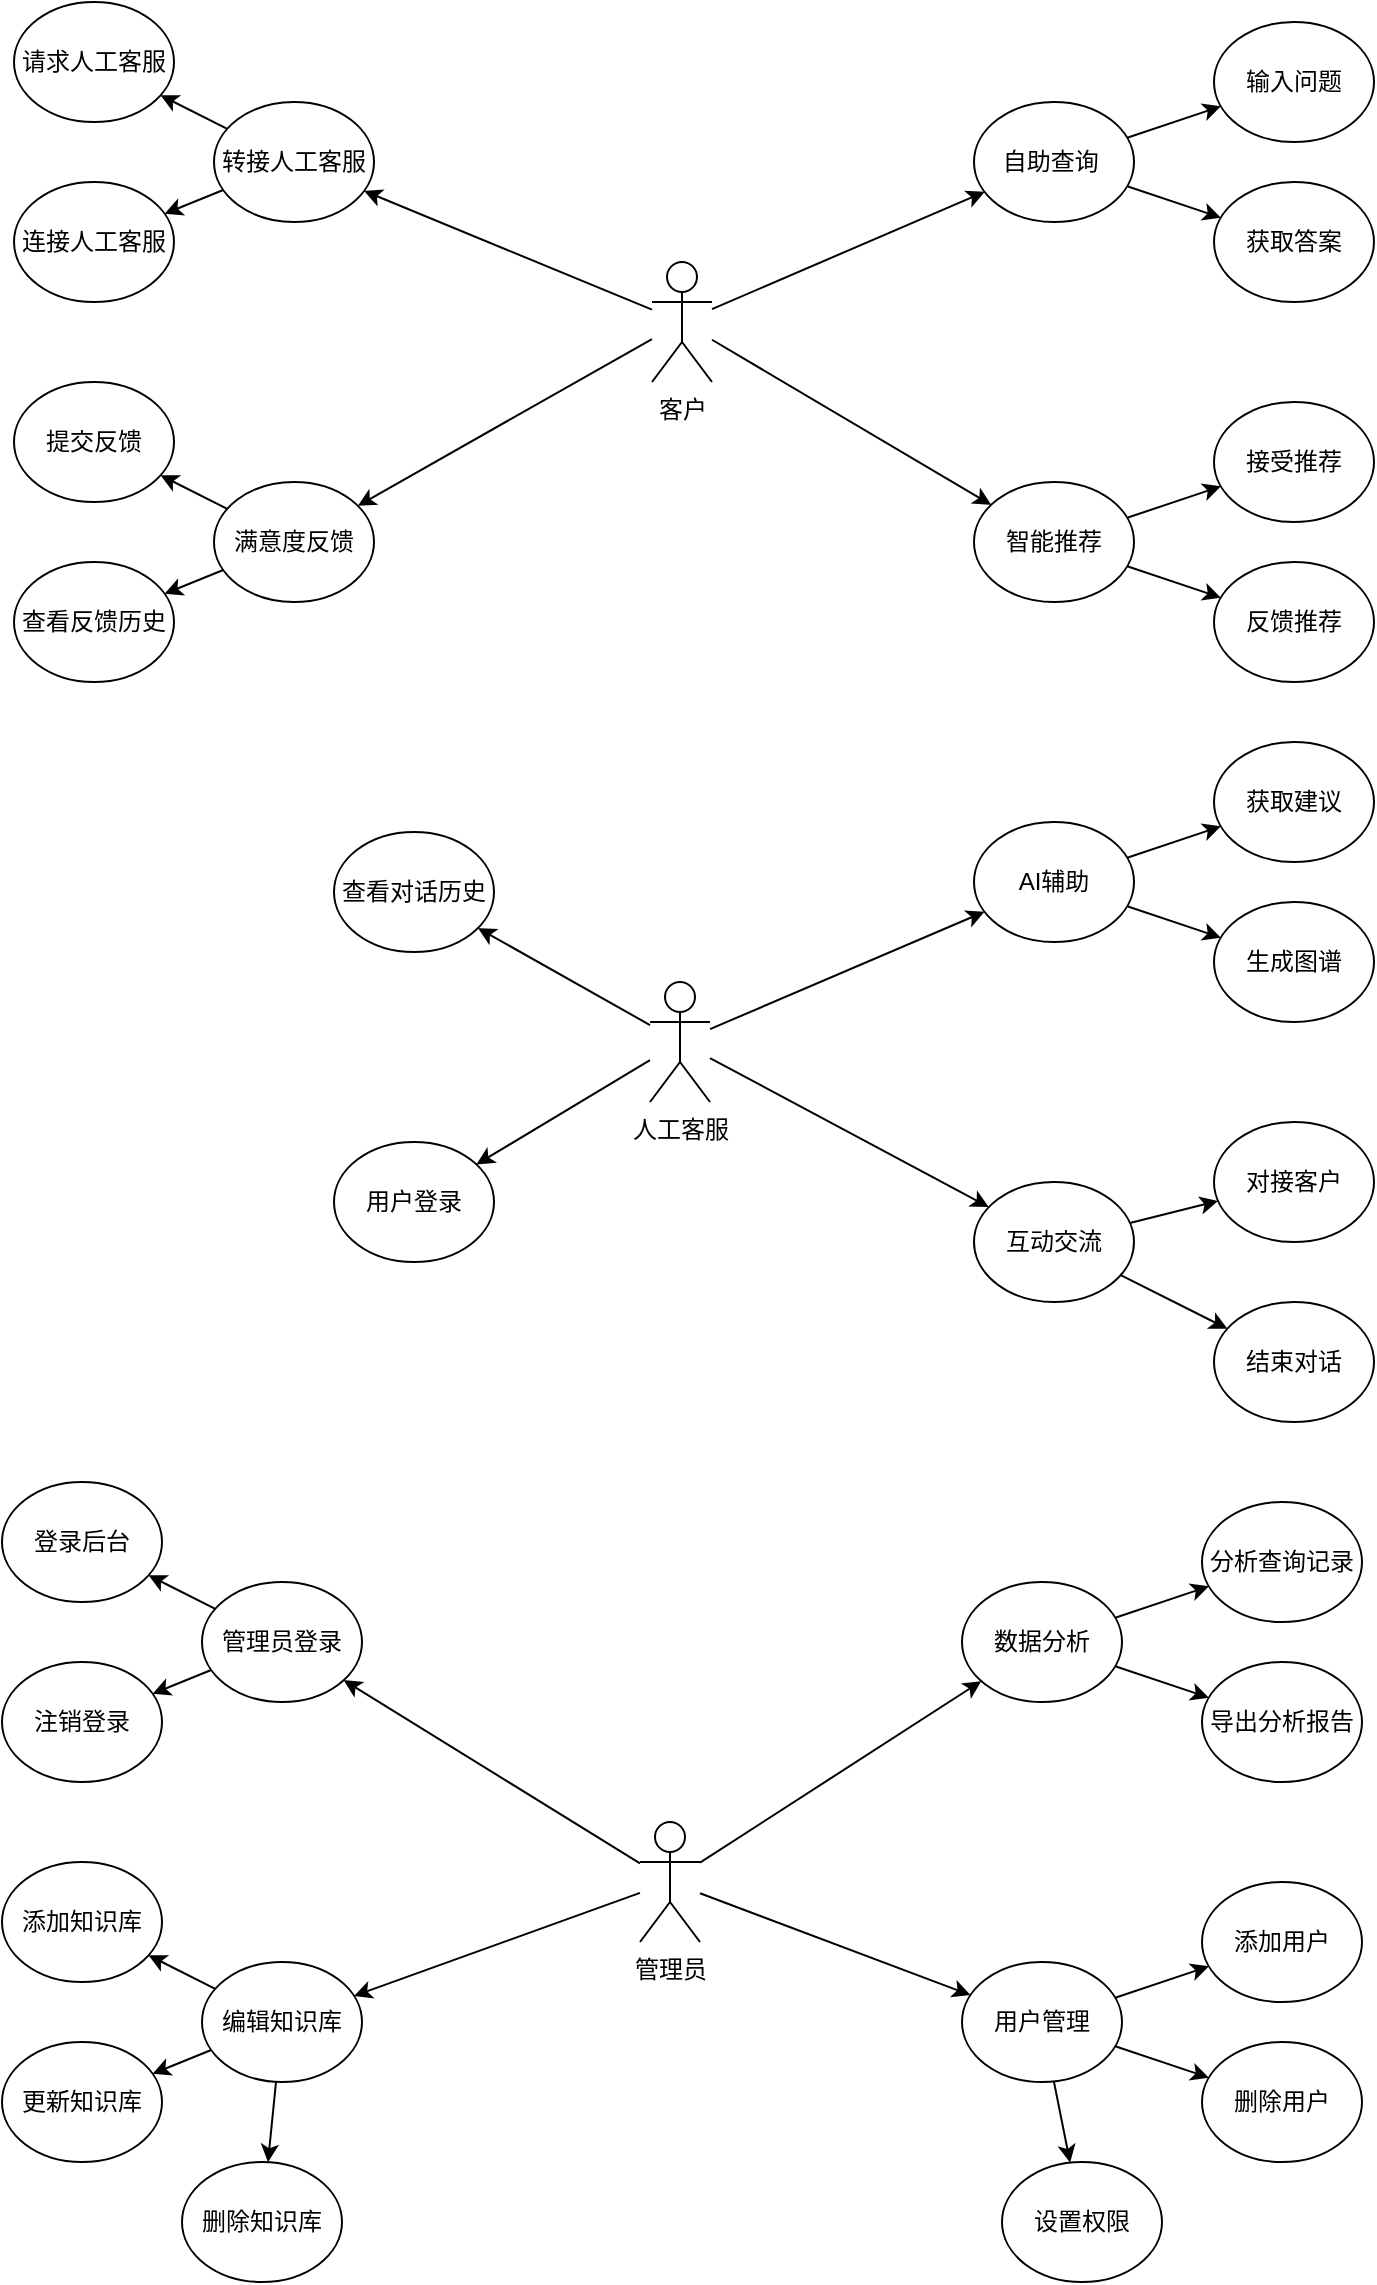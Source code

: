 <mxfile scale="2" border="0">
    <diagram id="rIg0Oh2x5VlyCMk2Tkae" name="第 1 页">
        <mxGraphModel dx="1676" dy="941" grid="1" gridSize="10" guides="1" tooltips="1" connect="1" arrows="1" fold="1" page="1" pageScale="1" pageWidth="827" pageHeight="1169" math="0" shadow="0">
            <root>
                <mxCell id="0"/>
                <mxCell id="1" parent="0"/>
                <mxCell id="7" style="edgeStyle=none;html=1;" edge="1" parent="1" source="3" target="4">
                    <mxGeometry relative="1" as="geometry"/>
                </mxCell>
                <mxCell id="11" style="edgeStyle=none;html=1;" edge="1" parent="1" source="3" target="10">
                    <mxGeometry relative="1" as="geometry"/>
                </mxCell>
                <mxCell id="26" style="edgeStyle=none;html=1;" edge="1" parent="1" source="3" target="16">
                    <mxGeometry relative="1" as="geometry"/>
                </mxCell>
                <mxCell id="27" style="edgeStyle=none;html=1;" edge="1" parent="1" source="3" target="19">
                    <mxGeometry relative="1" as="geometry"/>
                </mxCell>
                <mxCell id="3" value="客户" style="shape=umlActor;verticalLabelPosition=bottom;verticalAlign=top;html=1;" vertex="1" parent="1">
                    <mxGeometry x="393" y="140" width="30" height="60" as="geometry"/>
                </mxCell>
                <mxCell id="8" style="edgeStyle=none;html=1;" edge="1" parent="1" source="4" target="5">
                    <mxGeometry relative="1" as="geometry"/>
                </mxCell>
                <mxCell id="9" style="edgeStyle=none;html=1;" edge="1" parent="1" source="4" target="6">
                    <mxGeometry relative="1" as="geometry"/>
                </mxCell>
                <mxCell id="4" value="自助查询&amp;nbsp;" style="ellipse;whiteSpace=wrap;html=1;" vertex="1" parent="1">
                    <mxGeometry x="554" y="60" width="80" height="60" as="geometry"/>
                </mxCell>
                <mxCell id="5" value="输入问题" style="ellipse;whiteSpace=wrap;html=1;" vertex="1" parent="1">
                    <mxGeometry x="674" y="20" width="80" height="60" as="geometry"/>
                </mxCell>
                <mxCell id="6" value="获取答案" style="ellipse;whiteSpace=wrap;html=1;" vertex="1" parent="1">
                    <mxGeometry x="674" y="100" width="80" height="60" as="geometry"/>
                </mxCell>
                <mxCell id="14" style="edgeStyle=none;html=1;" edge="1" parent="1" source="10" target="12">
                    <mxGeometry relative="1" as="geometry"/>
                </mxCell>
                <mxCell id="15" style="edgeStyle=none;html=1;" edge="1" parent="1" source="10" target="13">
                    <mxGeometry relative="1" as="geometry"/>
                </mxCell>
                <mxCell id="10" value="智能推荐" style="ellipse;whiteSpace=wrap;html=1;" vertex="1" parent="1">
                    <mxGeometry x="554" y="250" width="80" height="60" as="geometry"/>
                </mxCell>
                <mxCell id="12" value="接受推荐" style="ellipse;whiteSpace=wrap;html=1;" vertex="1" parent="1">
                    <mxGeometry x="674" y="210" width="80" height="60" as="geometry"/>
                </mxCell>
                <mxCell id="13" value="反馈推荐" style="ellipse;whiteSpace=wrap;html=1;" vertex="1" parent="1">
                    <mxGeometry x="674" y="290" width="80" height="60" as="geometry"/>
                </mxCell>
                <mxCell id="22" style="edgeStyle=none;html=1;" edge="1" parent="1" source="16" target="18">
                    <mxGeometry relative="1" as="geometry"/>
                </mxCell>
                <mxCell id="23" style="edgeStyle=none;html=1;" edge="1" parent="1" source="16" target="17">
                    <mxGeometry relative="1" as="geometry"/>
                </mxCell>
                <mxCell id="16" value="转接人工客服&lt;br/&gt;" style="ellipse;whiteSpace=wrap;html=1;" vertex="1" parent="1">
                    <mxGeometry x="174" y="60" width="80" height="60" as="geometry"/>
                </mxCell>
                <mxCell id="17" value="连接人工客服" style="ellipse;whiteSpace=wrap;html=1;" vertex="1" parent="1">
                    <mxGeometry x="74" y="100" width="80" height="60" as="geometry"/>
                </mxCell>
                <mxCell id="18" value="请求人工客服" style="ellipse;whiteSpace=wrap;html=1;" vertex="1" parent="1">
                    <mxGeometry x="74" y="10" width="80" height="60" as="geometry"/>
                </mxCell>
                <mxCell id="24" style="edgeStyle=none;html=1;" edge="1" parent="1" source="19" target="21">
                    <mxGeometry relative="1" as="geometry"/>
                </mxCell>
                <mxCell id="25" style="edgeStyle=none;html=1;" edge="1" parent="1" source="19" target="20">
                    <mxGeometry relative="1" as="geometry"/>
                </mxCell>
                <mxCell id="19" value="满意度反馈&lt;br/&gt;" style="ellipse;whiteSpace=wrap;html=1;" vertex="1" parent="1">
                    <mxGeometry x="174" y="250" width="80" height="60" as="geometry"/>
                </mxCell>
                <mxCell id="20" value="查看反馈历史" style="ellipse;whiteSpace=wrap;html=1;" vertex="1" parent="1">
                    <mxGeometry x="74" y="290" width="80" height="60" as="geometry"/>
                </mxCell>
                <mxCell id="21" value="提交反馈" style="ellipse;whiteSpace=wrap;html=1;" vertex="1" parent="1">
                    <mxGeometry x="74" y="200" width="80" height="60" as="geometry"/>
                </mxCell>
                <mxCell id="49" style="edgeStyle=none;html=1;" edge="1" parent="1" source="28" target="41">
                    <mxGeometry relative="1" as="geometry"/>
                </mxCell>
                <mxCell id="50" style="edgeStyle=none;html=1;" edge="1" parent="1" source="28" target="36">
                    <mxGeometry relative="1" as="geometry"/>
                </mxCell>
                <mxCell id="51" style="edgeStyle=none;html=1;" edge="1" parent="1" source="28" target="46">
                    <mxGeometry relative="1" as="geometry"/>
                </mxCell>
                <mxCell id="52" style="edgeStyle=none;html=1;" edge="1" parent="1" source="28" target="31">
                    <mxGeometry relative="1" as="geometry"/>
                </mxCell>
                <mxCell id="28" value="人工客服" style="shape=umlActor;verticalLabelPosition=bottom;verticalAlign=top;html=1;" vertex="1" parent="1">
                    <mxGeometry x="392" y="500" width="30" height="60" as="geometry"/>
                </mxCell>
                <mxCell id="31" value="用户登录&lt;br/&gt;" style="ellipse;whiteSpace=wrap;html=1;" vertex="1" parent="1">
                    <mxGeometry x="234" y="580" width="80" height="60" as="geometry"/>
                </mxCell>
                <mxCell id="34" style="edgeStyle=none;html=1;" edge="1" parent="1" source="36" target="38">
                    <mxGeometry relative="1" as="geometry"/>
                </mxCell>
                <mxCell id="35" style="edgeStyle=none;html=1;" edge="1" parent="1" source="36" target="37">
                    <mxGeometry relative="1" as="geometry"/>
                </mxCell>
                <mxCell id="36" value="互动交流&lt;br/&gt;" style="ellipse;whiteSpace=wrap;html=1;" vertex="1" parent="1">
                    <mxGeometry x="554" y="600" width="80" height="60" as="geometry"/>
                </mxCell>
                <mxCell id="37" value="结束对话" style="ellipse;whiteSpace=wrap;html=1;" vertex="1" parent="1">
                    <mxGeometry x="674" y="660" width="80" height="60" as="geometry"/>
                </mxCell>
                <mxCell id="38" value="对接客户" style="ellipse;whiteSpace=wrap;html=1;" vertex="1" parent="1">
                    <mxGeometry x="674" y="570" width="80" height="60" as="geometry"/>
                </mxCell>
                <mxCell id="39" style="edgeStyle=none;html=1;" edge="1" parent="1" source="41" target="42">
                    <mxGeometry relative="1" as="geometry"/>
                </mxCell>
                <mxCell id="40" style="edgeStyle=none;html=1;" edge="1" parent="1" source="41" target="43">
                    <mxGeometry relative="1" as="geometry"/>
                </mxCell>
                <mxCell id="41" value="AI辅助" style="ellipse;whiteSpace=wrap;html=1;" vertex="1" parent="1">
                    <mxGeometry x="554" y="420" width="80" height="60" as="geometry"/>
                </mxCell>
                <mxCell id="42" value="获取建议" style="ellipse;whiteSpace=wrap;html=1;" vertex="1" parent="1">
                    <mxGeometry x="674" y="380" width="80" height="60" as="geometry"/>
                </mxCell>
                <mxCell id="43" value="生成图谱" style="ellipse;whiteSpace=wrap;html=1;" vertex="1" parent="1">
                    <mxGeometry x="674" y="460" width="80" height="60" as="geometry"/>
                </mxCell>
                <mxCell id="46" value="查看对话历史&lt;br/&gt;" style="ellipse;whiteSpace=wrap;html=1;" vertex="1" parent="1">
                    <mxGeometry x="234" y="425" width="80" height="60" as="geometry"/>
                </mxCell>
                <mxCell id="53" style="edgeStyle=none;html=1;" edge="1" parent="1" source="57" target="60">
                    <mxGeometry relative="1" as="geometry"/>
                </mxCell>
                <mxCell id="54" style="edgeStyle=none;html=1;" edge="1" parent="1" source="57" target="65">
                    <mxGeometry relative="1" as="geometry"/>
                </mxCell>
                <mxCell id="55" style="edgeStyle=none;html=1;" edge="1" parent="1" source="57" target="70">
                    <mxGeometry relative="1" as="geometry"/>
                </mxCell>
                <mxCell id="56" style="edgeStyle=none;html=1;" edge="1" parent="1" source="57" target="75">
                    <mxGeometry relative="1" as="geometry"/>
                </mxCell>
                <mxCell id="57" value="管理员" style="shape=umlActor;verticalLabelPosition=bottom;verticalAlign=top;html=1;" vertex="1" parent="1">
                    <mxGeometry x="387" y="920" width="30" height="60" as="geometry"/>
                </mxCell>
                <mxCell id="58" style="edgeStyle=none;html=1;" edge="1" parent="1" source="60" target="61">
                    <mxGeometry relative="1" as="geometry"/>
                </mxCell>
                <mxCell id="59" style="edgeStyle=none;html=1;" edge="1" parent="1" source="60" target="62">
                    <mxGeometry relative="1" as="geometry"/>
                </mxCell>
                <mxCell id="60" value="数据分析&lt;br/&gt;" style="ellipse;whiteSpace=wrap;html=1;" vertex="1" parent="1">
                    <mxGeometry x="548" y="800" width="80" height="60" as="geometry"/>
                </mxCell>
                <mxCell id="61" value="分析查询记录" style="ellipse;whiteSpace=wrap;html=1;" vertex="1" parent="1">
                    <mxGeometry x="668" y="760" width="80" height="60" as="geometry"/>
                </mxCell>
                <mxCell id="62" value="导出分析报告" style="ellipse;whiteSpace=wrap;html=1;" vertex="1" parent="1">
                    <mxGeometry x="668" y="840" width="80" height="60" as="geometry"/>
                </mxCell>
                <mxCell id="63" style="edgeStyle=none;html=1;" edge="1" parent="1" source="65" target="66">
                    <mxGeometry relative="1" as="geometry"/>
                </mxCell>
                <mxCell id="64" style="edgeStyle=none;html=1;" edge="1" parent="1" source="65" target="67">
                    <mxGeometry relative="1" as="geometry"/>
                </mxCell>
                <mxCell id="81" style="edgeStyle=none;html=1;" edge="1" parent="1" source="65" target="80">
                    <mxGeometry relative="1" as="geometry"/>
                </mxCell>
                <mxCell id="65" value="用户管理&lt;br/&gt;" style="ellipse;whiteSpace=wrap;html=1;" vertex="1" parent="1">
                    <mxGeometry x="548" y="990" width="80" height="60" as="geometry"/>
                </mxCell>
                <mxCell id="66" value="添加用户" style="ellipse;whiteSpace=wrap;html=1;" vertex="1" parent="1">
                    <mxGeometry x="668" y="950" width="80" height="60" as="geometry"/>
                </mxCell>
                <mxCell id="67" value="删除用户" style="ellipse;whiteSpace=wrap;html=1;" vertex="1" parent="1">
                    <mxGeometry x="668" y="1030" width="80" height="60" as="geometry"/>
                </mxCell>
                <mxCell id="68" style="edgeStyle=none;html=1;" edge="1" parent="1" source="70" target="72">
                    <mxGeometry relative="1" as="geometry"/>
                </mxCell>
                <mxCell id="69" style="edgeStyle=none;html=1;" edge="1" parent="1" source="70" target="71">
                    <mxGeometry relative="1" as="geometry"/>
                </mxCell>
                <mxCell id="70" value="管理员登录&lt;br/&gt;" style="ellipse;whiteSpace=wrap;html=1;" vertex="1" parent="1">
                    <mxGeometry x="168" y="800" width="80" height="60" as="geometry"/>
                </mxCell>
                <mxCell id="71" value="注销登录" style="ellipse;whiteSpace=wrap;html=1;" vertex="1" parent="1">
                    <mxGeometry x="68" y="840" width="80" height="60" as="geometry"/>
                </mxCell>
                <mxCell id="72" value="登录后台" style="ellipse;whiteSpace=wrap;html=1;" vertex="1" parent="1">
                    <mxGeometry x="68" y="750" width="80" height="60" as="geometry"/>
                </mxCell>
                <mxCell id="73" style="edgeStyle=none;html=1;" edge="1" parent="1" source="75" target="77">
                    <mxGeometry relative="1" as="geometry"/>
                </mxCell>
                <mxCell id="74" style="edgeStyle=none;html=1;" edge="1" parent="1" source="75" target="76">
                    <mxGeometry relative="1" as="geometry"/>
                </mxCell>
                <mxCell id="79" style="edgeStyle=none;html=1;" edge="1" parent="1" source="75" target="78">
                    <mxGeometry relative="1" as="geometry"/>
                </mxCell>
                <mxCell id="75" value="编辑知识库&lt;br/&gt;" style="ellipse;whiteSpace=wrap;html=1;" vertex="1" parent="1">
                    <mxGeometry x="168" y="990" width="80" height="60" as="geometry"/>
                </mxCell>
                <mxCell id="76" value="更新知识库" style="ellipse;whiteSpace=wrap;html=1;" vertex="1" parent="1">
                    <mxGeometry x="68" y="1030" width="80" height="60" as="geometry"/>
                </mxCell>
                <mxCell id="77" value="添加知识库" style="ellipse;whiteSpace=wrap;html=1;" vertex="1" parent="1">
                    <mxGeometry x="68" y="940" width="80" height="60" as="geometry"/>
                </mxCell>
                <mxCell id="78" value="删除知识库" style="ellipse;whiteSpace=wrap;html=1;" vertex="1" parent="1">
                    <mxGeometry x="158" y="1090" width="80" height="60" as="geometry"/>
                </mxCell>
                <mxCell id="80" value="设置权限" style="ellipse;whiteSpace=wrap;html=1;" vertex="1" parent="1">
                    <mxGeometry x="568" y="1090" width="80" height="60" as="geometry"/>
                </mxCell>
            </root>
        </mxGraphModel>
    </diagram>
</mxfile>